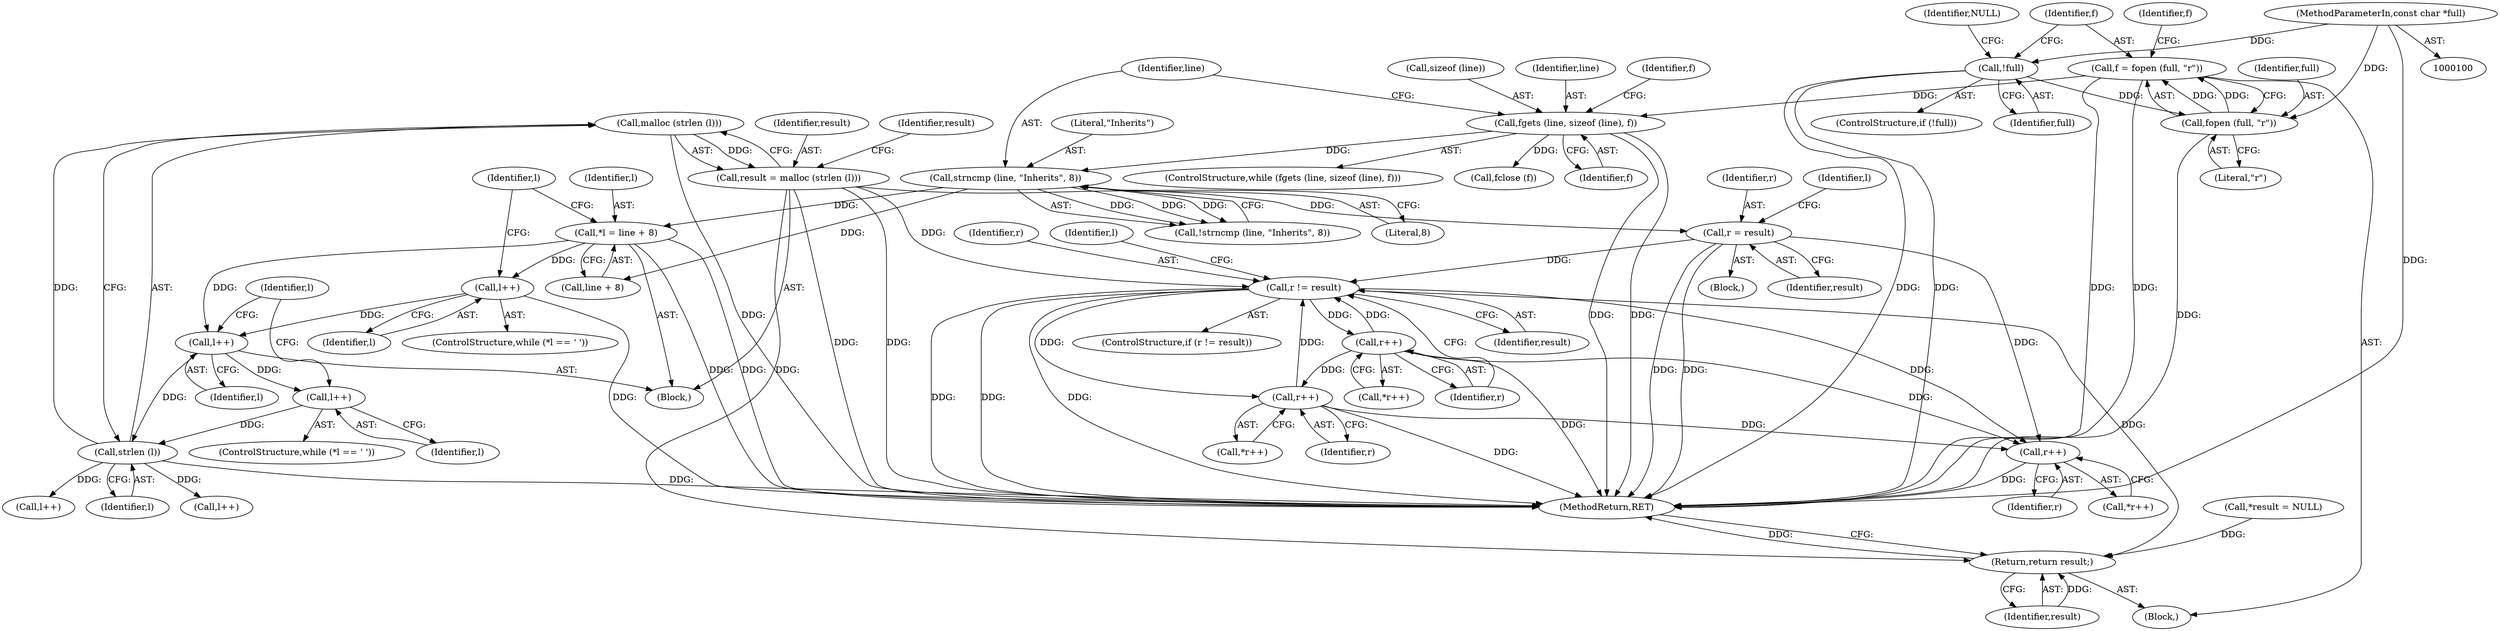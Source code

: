 digraph "0_xcursor_897213f36baf6926daf6d192c709cf627aa5fd05@API" {
"1000167" [label="(Call,malloc (strlen (l)))"];
"1000168" [label="(Call,strlen (l))"];
"1000163" [label="(Call,l++)"];
"1000156" [label="(Call,l++)"];
"1000148" [label="(Call,l++)"];
"1000137" [label="(Call,*l = line + 8)"];
"1000131" [label="(Call,strncmp (line, \"Inherits\", 8))"];
"1000123" [label="(Call,fgets (line, sizeof (line), f))"];
"1000114" [label="(Call,f = fopen (full, \"r\"))"];
"1000116" [label="(Call,fopen (full, \"r\"))"];
"1000110" [label="(Call,!full)"];
"1000101" [label="(MethodParameterIn,const char *full)"];
"1000165" [label="(Call,result = malloc (strlen (l)))"];
"1000173" [label="(Call,r = result)"];
"1000196" [label="(Call,r != result)"];
"1000201" [label="(Call,r++)"];
"1000219" [label="(Call,r++)"];
"1000226" [label="(Call,r++)"];
"1000232" [label="(Return,return result;)"];
"1000109" [label="(ControlStructure,if (!full))"];
"1000122" [label="(ControlStructure,while (fgets (line, sizeof (line), f)))"];
"1000226" [label="(Call,r++)"];
"1000117" [label="(Identifier,full)"];
"1000143" [label="(ControlStructure,while (*l == ' '))"];
"1000175" [label="(Identifier,result)"];
"1000230" [label="(Call,fclose (f))"];
"1000222" [label="(Call,l++)"];
"1000161" [label="(Identifier,l)"];
"1000116" [label="(Call,fopen (full, \"r\"))"];
"1000118" [label="(Literal,\"r\")"];
"1000105" [label="(Call,*result = NULL)"];
"1000218" [label="(Call,*r++)"];
"1000169" [label="(Identifier,l)"];
"1000231" [label="(Identifier,f)"];
"1000133" [label="(Literal,\"Inherits\")"];
"1000166" [label="(Identifier,result)"];
"1000139" [label="(Call,line + 8)"];
"1000233" [label="(Identifier,result)"];
"1000110" [label="(Call,!full)"];
"1000131" [label="(Call,strncmp (line, \"Inherits\", 8))"];
"1000134" [label="(Literal,8)"];
"1000120" [label="(Identifier,f)"];
"1000130" [label="(Call,!strncmp (line, \"Inherits\", 8))"];
"1000102" [label="(Block,)"];
"1000111" [label="(Identifier,full)"];
"1000135" [label="(Block,)"];
"1000174" [label="(Identifier,r)"];
"1000114" [label="(Call,f = fopen (full, \"r\"))"];
"1000165" [label="(Call,result = malloc (strlen (l)))"];
"1000137" [label="(Call,*l = line + 8)"];
"1000171" [label="(Identifier,result)"];
"1000156" [label="(Call,l++)"];
"1000157" [label="(Identifier,l)"];
"1000125" [label="(Call,sizeof (line))"];
"1000200" [label="(Call,*r++)"];
"1000225" [label="(Call,*r++)"];
"1000197" [label="(Identifier,r)"];
"1000220" [label="(Identifier,r)"];
"1000173" [label="(Call,r = result)"];
"1000207" [label="(Identifier,l)"];
"1000167" [label="(Call,malloc (strlen (l)))"];
"1000198" [label="(Identifier,result)"];
"1000195" [label="(ControlStructure,if (r != result))"];
"1000138" [label="(Identifier,l)"];
"1000101" [label="(MethodParameterIn,const char *full)"];
"1000113" [label="(Identifier,NULL)"];
"1000178" [label="(Identifier,l)"];
"1000123" [label="(Call,fgets (line, sizeof (line), f))"];
"1000234" [label="(MethodReturn,RET)"];
"1000149" [label="(Identifier,l)"];
"1000196" [label="(Call,r != result)"];
"1000115" [label="(Identifier,f)"];
"1000124" [label="(Identifier,line)"];
"1000158" [label="(ControlStructure,while (*l == ' '))"];
"1000232" [label="(Return,return result;)"];
"1000127" [label="(Identifier,f)"];
"1000168" [label="(Call,strlen (l))"];
"1000202" [label="(Identifier,r)"];
"1000188" [label="(Call,l++)"];
"1000146" [label="(Identifier,l)"];
"1000219" [label="(Call,r++)"];
"1000148" [label="(Call,l++)"];
"1000163" [label="(Call,l++)"];
"1000201" [label="(Call,r++)"];
"1000132" [label="(Identifier,line)"];
"1000164" [label="(Identifier,l)"];
"1000227" [label="(Identifier,r)"];
"1000172" [label="(Block,)"];
"1000167" -> "1000165"  [label="AST: "];
"1000167" -> "1000168"  [label="CFG: "];
"1000168" -> "1000167"  [label="AST: "];
"1000165" -> "1000167"  [label="CFG: "];
"1000167" -> "1000234"  [label="DDG: "];
"1000167" -> "1000165"  [label="DDG: "];
"1000168" -> "1000167"  [label="DDG: "];
"1000168" -> "1000169"  [label="CFG: "];
"1000169" -> "1000168"  [label="AST: "];
"1000168" -> "1000234"  [label="DDG: "];
"1000163" -> "1000168"  [label="DDG: "];
"1000156" -> "1000168"  [label="DDG: "];
"1000168" -> "1000188"  [label="DDG: "];
"1000168" -> "1000222"  [label="DDG: "];
"1000163" -> "1000158"  [label="AST: "];
"1000163" -> "1000164"  [label="CFG: "];
"1000164" -> "1000163"  [label="AST: "];
"1000161" -> "1000163"  [label="CFG: "];
"1000156" -> "1000163"  [label="DDG: "];
"1000156" -> "1000135"  [label="AST: "];
"1000156" -> "1000157"  [label="CFG: "];
"1000157" -> "1000156"  [label="AST: "];
"1000161" -> "1000156"  [label="CFG: "];
"1000148" -> "1000156"  [label="DDG: "];
"1000137" -> "1000156"  [label="DDG: "];
"1000148" -> "1000143"  [label="AST: "];
"1000148" -> "1000149"  [label="CFG: "];
"1000149" -> "1000148"  [label="AST: "];
"1000146" -> "1000148"  [label="CFG: "];
"1000148" -> "1000234"  [label="DDG: "];
"1000137" -> "1000148"  [label="DDG: "];
"1000137" -> "1000135"  [label="AST: "];
"1000137" -> "1000139"  [label="CFG: "];
"1000138" -> "1000137"  [label="AST: "];
"1000139" -> "1000137"  [label="AST: "];
"1000146" -> "1000137"  [label="CFG: "];
"1000137" -> "1000234"  [label="DDG: "];
"1000137" -> "1000234"  [label="DDG: "];
"1000131" -> "1000137"  [label="DDG: "];
"1000131" -> "1000130"  [label="AST: "];
"1000131" -> "1000134"  [label="CFG: "];
"1000132" -> "1000131"  [label="AST: "];
"1000133" -> "1000131"  [label="AST: "];
"1000134" -> "1000131"  [label="AST: "];
"1000130" -> "1000131"  [label="CFG: "];
"1000131" -> "1000130"  [label="DDG: "];
"1000131" -> "1000130"  [label="DDG: "];
"1000131" -> "1000130"  [label="DDG: "];
"1000123" -> "1000131"  [label="DDG: "];
"1000131" -> "1000139"  [label="DDG: "];
"1000123" -> "1000122"  [label="AST: "];
"1000123" -> "1000127"  [label="CFG: "];
"1000124" -> "1000123"  [label="AST: "];
"1000125" -> "1000123"  [label="AST: "];
"1000127" -> "1000123"  [label="AST: "];
"1000132" -> "1000123"  [label="CFG: "];
"1000231" -> "1000123"  [label="CFG: "];
"1000123" -> "1000234"  [label="DDG: "];
"1000123" -> "1000234"  [label="DDG: "];
"1000114" -> "1000123"  [label="DDG: "];
"1000123" -> "1000230"  [label="DDG: "];
"1000114" -> "1000102"  [label="AST: "];
"1000114" -> "1000116"  [label="CFG: "];
"1000115" -> "1000114"  [label="AST: "];
"1000116" -> "1000114"  [label="AST: "];
"1000120" -> "1000114"  [label="CFG: "];
"1000114" -> "1000234"  [label="DDG: "];
"1000114" -> "1000234"  [label="DDG: "];
"1000116" -> "1000114"  [label="DDG: "];
"1000116" -> "1000114"  [label="DDG: "];
"1000116" -> "1000118"  [label="CFG: "];
"1000117" -> "1000116"  [label="AST: "];
"1000118" -> "1000116"  [label="AST: "];
"1000116" -> "1000234"  [label="DDG: "];
"1000110" -> "1000116"  [label="DDG: "];
"1000101" -> "1000116"  [label="DDG: "];
"1000110" -> "1000109"  [label="AST: "];
"1000110" -> "1000111"  [label="CFG: "];
"1000111" -> "1000110"  [label="AST: "];
"1000113" -> "1000110"  [label="CFG: "];
"1000115" -> "1000110"  [label="CFG: "];
"1000110" -> "1000234"  [label="DDG: "];
"1000110" -> "1000234"  [label="DDG: "];
"1000101" -> "1000110"  [label="DDG: "];
"1000101" -> "1000100"  [label="AST: "];
"1000101" -> "1000234"  [label="DDG: "];
"1000165" -> "1000135"  [label="AST: "];
"1000166" -> "1000165"  [label="AST: "];
"1000171" -> "1000165"  [label="CFG: "];
"1000165" -> "1000234"  [label="DDG: "];
"1000165" -> "1000234"  [label="DDG: "];
"1000165" -> "1000173"  [label="DDG: "];
"1000165" -> "1000196"  [label="DDG: "];
"1000165" -> "1000232"  [label="DDG: "];
"1000173" -> "1000172"  [label="AST: "];
"1000173" -> "1000175"  [label="CFG: "];
"1000174" -> "1000173"  [label="AST: "];
"1000175" -> "1000173"  [label="AST: "];
"1000178" -> "1000173"  [label="CFG: "];
"1000173" -> "1000234"  [label="DDG: "];
"1000173" -> "1000234"  [label="DDG: "];
"1000173" -> "1000196"  [label="DDG: "];
"1000173" -> "1000226"  [label="DDG: "];
"1000196" -> "1000195"  [label="AST: "];
"1000196" -> "1000198"  [label="CFG: "];
"1000197" -> "1000196"  [label="AST: "];
"1000198" -> "1000196"  [label="AST: "];
"1000202" -> "1000196"  [label="CFG: "];
"1000207" -> "1000196"  [label="CFG: "];
"1000196" -> "1000234"  [label="DDG: "];
"1000196" -> "1000234"  [label="DDG: "];
"1000196" -> "1000234"  [label="DDG: "];
"1000219" -> "1000196"  [label="DDG: "];
"1000201" -> "1000196"  [label="DDG: "];
"1000196" -> "1000201"  [label="DDG: "];
"1000196" -> "1000219"  [label="DDG: "];
"1000196" -> "1000226"  [label="DDG: "];
"1000196" -> "1000232"  [label="DDG: "];
"1000201" -> "1000200"  [label="AST: "];
"1000201" -> "1000202"  [label="CFG: "];
"1000202" -> "1000201"  [label="AST: "];
"1000200" -> "1000201"  [label="CFG: "];
"1000201" -> "1000234"  [label="DDG: "];
"1000201" -> "1000219"  [label="DDG: "];
"1000201" -> "1000226"  [label="DDG: "];
"1000219" -> "1000218"  [label="AST: "];
"1000219" -> "1000220"  [label="CFG: "];
"1000220" -> "1000219"  [label="AST: "];
"1000218" -> "1000219"  [label="CFG: "];
"1000219" -> "1000234"  [label="DDG: "];
"1000219" -> "1000226"  [label="DDG: "];
"1000226" -> "1000225"  [label="AST: "];
"1000226" -> "1000227"  [label="CFG: "];
"1000227" -> "1000226"  [label="AST: "];
"1000225" -> "1000226"  [label="CFG: "];
"1000226" -> "1000234"  [label="DDG: "];
"1000232" -> "1000102"  [label="AST: "];
"1000232" -> "1000233"  [label="CFG: "];
"1000233" -> "1000232"  [label="AST: "];
"1000234" -> "1000232"  [label="CFG: "];
"1000232" -> "1000234"  [label="DDG: "];
"1000233" -> "1000232"  [label="DDG: "];
"1000105" -> "1000232"  [label="DDG: "];
}
